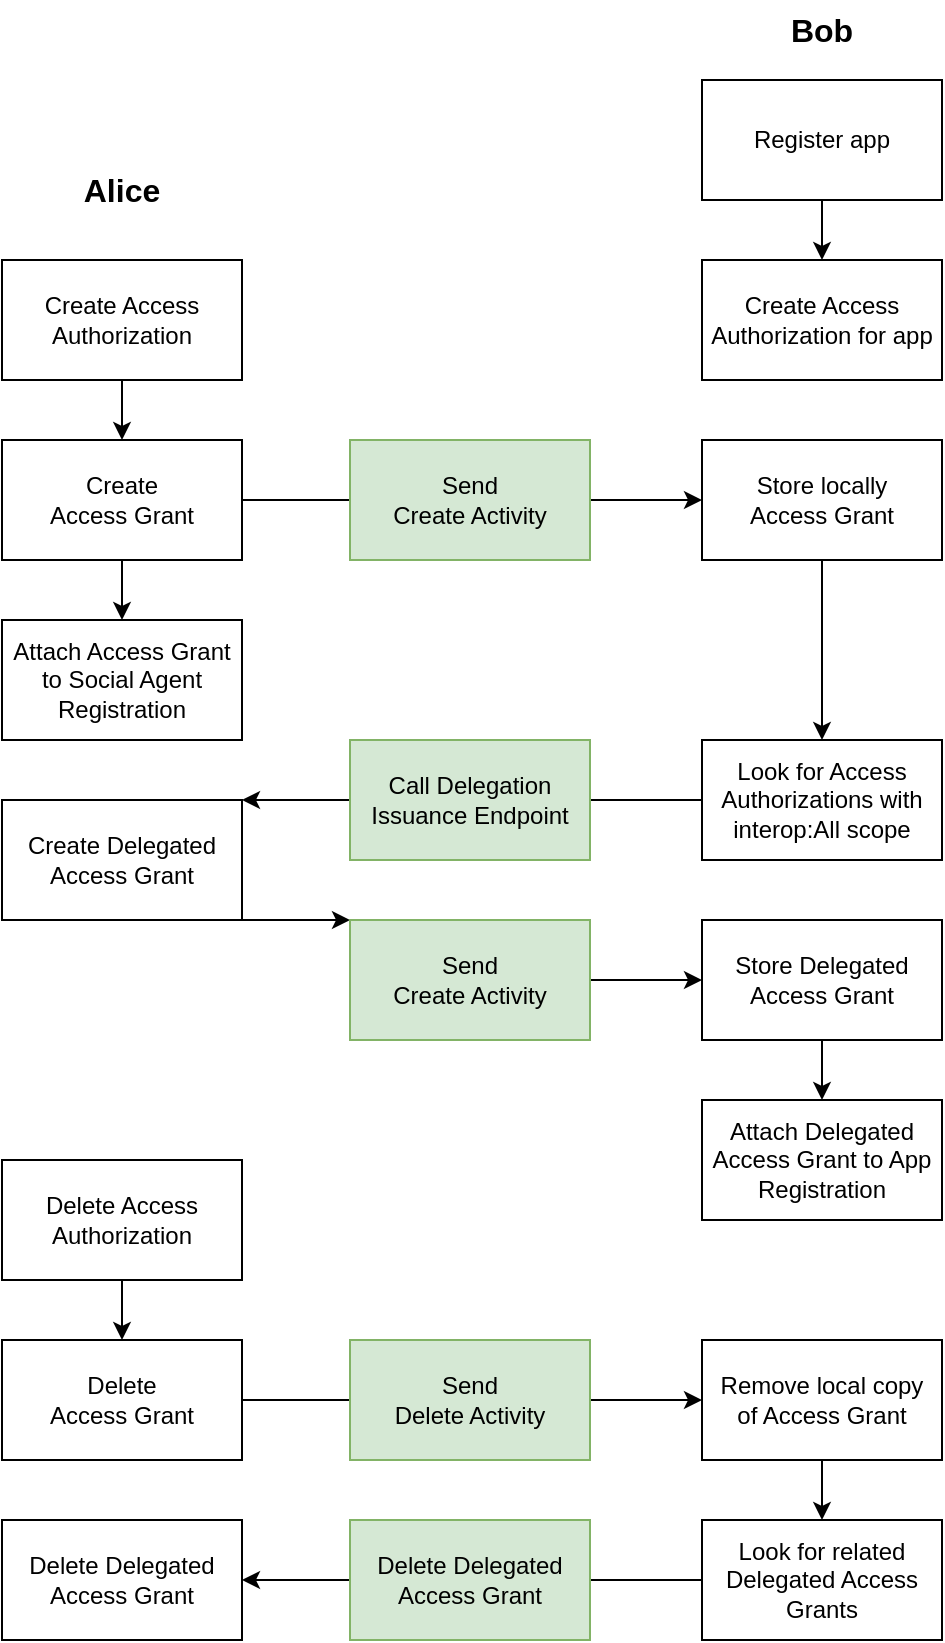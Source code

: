 <mxfile version="27.0.6">
  <diagram name="Page-1" id="Ux_hmwxhhsq3mp5FmAYR">
    <mxGraphModel dx="1426" dy="737" grid="1" gridSize="10" guides="1" tooltips="1" connect="1" arrows="1" fold="1" page="1" pageScale="1" pageWidth="827" pageHeight="1169" math="0" shadow="0">
      <root>
        <mxCell id="0" />
        <mxCell id="1" parent="0" />
        <mxCell id="BoM1s3GKUmok-ClIGxu0-20" value="" style="edgeStyle=orthogonalEdgeStyle;rounded=0;orthogonalLoop=1;jettySize=auto;html=1;" edge="1" parent="1" source="BoM1s3GKUmok-ClIGxu0-1" target="BoM1s3GKUmok-ClIGxu0-3">
          <mxGeometry relative="1" as="geometry" />
        </mxCell>
        <mxCell id="BoM1s3GKUmok-ClIGxu0-1" value="Create Access Authorization" style="rounded=0;whiteSpace=wrap;html=1;" vertex="1" parent="1">
          <mxGeometry x="20" y="180" width="120" height="60" as="geometry" />
        </mxCell>
        <mxCell id="BoM1s3GKUmok-ClIGxu0-13" style="edgeStyle=orthogonalEdgeStyle;rounded=0;orthogonalLoop=1;jettySize=auto;html=1;" edge="1" parent="1" source="BoM1s3GKUmok-ClIGxu0-3" target="BoM1s3GKUmok-ClIGxu0-5">
          <mxGeometry relative="1" as="geometry" />
        </mxCell>
        <mxCell id="BoM1s3GKUmok-ClIGxu0-34" value="" style="edgeStyle=orthogonalEdgeStyle;rounded=0;orthogonalLoop=1;jettySize=auto;html=1;" edge="1" parent="1" source="BoM1s3GKUmok-ClIGxu0-3" target="BoM1s3GKUmok-ClIGxu0-33">
          <mxGeometry relative="1" as="geometry" />
        </mxCell>
        <mxCell id="BoM1s3GKUmok-ClIGxu0-3" value="Create &lt;br&gt;Access Grant" style="rounded=0;whiteSpace=wrap;html=1;" vertex="1" parent="1">
          <mxGeometry x="20" y="270" width="120" height="60" as="geometry" />
        </mxCell>
        <mxCell id="BoM1s3GKUmok-ClIGxu0-4" value="Alice" style="text;html=1;align=center;verticalAlign=middle;whiteSpace=wrap;rounded=0;fontSize=16;fontStyle=1" vertex="1" parent="1">
          <mxGeometry x="50" y="130" width="60" height="30" as="geometry" />
        </mxCell>
        <mxCell id="BoM1s3GKUmok-ClIGxu0-22" value="" style="edgeStyle=orthogonalEdgeStyle;rounded=0;orthogonalLoop=1;jettySize=auto;html=1;" edge="1" parent="1" source="BoM1s3GKUmok-ClIGxu0-5" target="BoM1s3GKUmok-ClIGxu0-16">
          <mxGeometry relative="1" as="geometry" />
        </mxCell>
        <mxCell id="BoM1s3GKUmok-ClIGxu0-5" value="Store locally&lt;br&gt;Access Grant" style="rounded=0;whiteSpace=wrap;html=1;" vertex="1" parent="1">
          <mxGeometry x="370" y="270" width="120" height="60" as="geometry" />
        </mxCell>
        <mxCell id="BoM1s3GKUmok-ClIGxu0-12" value="Send &lt;br&gt;Create Activity" style="rounded=0;whiteSpace=wrap;html=1;fillColor=#d5e8d4;strokeColor=#82b366;" vertex="1" parent="1">
          <mxGeometry x="194" y="270" width="120" height="60" as="geometry" />
        </mxCell>
        <mxCell id="BoM1s3GKUmok-ClIGxu0-14" value="Bob" style="text;html=1;align=center;verticalAlign=middle;whiteSpace=wrap;rounded=0;fontSize=16;fontStyle=1" vertex="1" parent="1">
          <mxGeometry x="400" y="50" width="60" height="30" as="geometry" />
        </mxCell>
        <mxCell id="BoM1s3GKUmok-ClIGxu0-26" value="" style="edgeStyle=orthogonalEdgeStyle;rounded=0;orthogonalLoop=1;jettySize=auto;html=1;" edge="1" parent="1" source="BoM1s3GKUmok-ClIGxu0-15" target="BoM1s3GKUmok-ClIGxu0-25">
          <mxGeometry relative="1" as="geometry" />
        </mxCell>
        <mxCell id="BoM1s3GKUmok-ClIGxu0-15" value="Register app" style="rounded=0;whiteSpace=wrap;html=1;" vertex="1" parent="1">
          <mxGeometry x="370" y="90" width="120" height="60" as="geometry" />
        </mxCell>
        <mxCell id="BoM1s3GKUmok-ClIGxu0-24" style="edgeStyle=orthogonalEdgeStyle;rounded=0;orthogonalLoop=1;jettySize=auto;html=1;" edge="1" parent="1" source="BoM1s3GKUmok-ClIGxu0-16" target="BoM1s3GKUmok-ClIGxu0-18">
          <mxGeometry relative="1" as="geometry">
            <Array as="points">
              <mxPoint x="170" y="450" />
              <mxPoint x="170" y="450" />
            </Array>
          </mxGeometry>
        </mxCell>
        <mxCell id="BoM1s3GKUmok-ClIGxu0-16" value="Look for Access Authorizations with interop:All scope" style="rounded=0;whiteSpace=wrap;html=1;" vertex="1" parent="1">
          <mxGeometry x="370" y="420" width="120" height="60" as="geometry" />
        </mxCell>
        <mxCell id="BoM1s3GKUmok-ClIGxu0-17" value="Call Delegation Issuance Endpoint" style="rounded=0;whiteSpace=wrap;html=1;fillColor=#d5e8d4;strokeColor=#82b366;" vertex="1" parent="1">
          <mxGeometry x="194" y="420" width="120" height="60" as="geometry" />
        </mxCell>
        <mxCell id="BoM1s3GKUmok-ClIGxu0-28" style="edgeStyle=orthogonalEdgeStyle;rounded=0;orthogonalLoop=1;jettySize=auto;html=1;" edge="1" parent="1" source="BoM1s3GKUmok-ClIGxu0-18" target="BoM1s3GKUmok-ClIGxu0-27">
          <mxGeometry relative="1" as="geometry">
            <Array as="points">
              <mxPoint x="150" y="510" />
              <mxPoint x="150" y="510" />
            </Array>
          </mxGeometry>
        </mxCell>
        <mxCell id="BoM1s3GKUmok-ClIGxu0-18" value="Create Delegated Access Grant" style="rounded=0;whiteSpace=wrap;html=1;" vertex="1" parent="1">
          <mxGeometry x="20" y="450" width="120" height="60" as="geometry" />
        </mxCell>
        <mxCell id="BoM1s3GKUmok-ClIGxu0-25" value="Create Access Authorization for app" style="rounded=0;whiteSpace=wrap;html=1;" vertex="1" parent="1">
          <mxGeometry x="370" y="180" width="120" height="60" as="geometry" />
        </mxCell>
        <mxCell id="BoM1s3GKUmok-ClIGxu0-30" value="" style="edgeStyle=orthogonalEdgeStyle;rounded=0;orthogonalLoop=1;jettySize=auto;html=1;" edge="1" parent="1" source="BoM1s3GKUmok-ClIGxu0-27" target="BoM1s3GKUmok-ClIGxu0-29">
          <mxGeometry relative="1" as="geometry" />
        </mxCell>
        <mxCell id="BoM1s3GKUmok-ClIGxu0-27" value="Send &lt;br&gt;Create Activity" style="rounded=0;whiteSpace=wrap;html=1;fillColor=#d5e8d4;strokeColor=#82b366;" vertex="1" parent="1">
          <mxGeometry x="194" y="510" width="120" height="60" as="geometry" />
        </mxCell>
        <mxCell id="BoM1s3GKUmok-ClIGxu0-32" value="" style="edgeStyle=orthogonalEdgeStyle;rounded=0;orthogonalLoop=1;jettySize=auto;html=1;" edge="1" parent="1" source="BoM1s3GKUmok-ClIGxu0-29" target="BoM1s3GKUmok-ClIGxu0-31">
          <mxGeometry relative="1" as="geometry" />
        </mxCell>
        <mxCell id="BoM1s3GKUmok-ClIGxu0-29" value="Store Delegated&lt;br&gt;Access Grant" style="rounded=0;whiteSpace=wrap;html=1;" vertex="1" parent="1">
          <mxGeometry x="370" y="510" width="120" height="60" as="geometry" />
        </mxCell>
        <mxCell id="BoM1s3GKUmok-ClIGxu0-31" value="Attach Delegated Access Grant to App Registration" style="rounded=0;whiteSpace=wrap;html=1;" vertex="1" parent="1">
          <mxGeometry x="370" y="600" width="120" height="60" as="geometry" />
        </mxCell>
        <mxCell id="BoM1s3GKUmok-ClIGxu0-33" value="Attach Access Grant to Social Agent Registration" style="rounded=0;whiteSpace=wrap;html=1;" vertex="1" parent="1">
          <mxGeometry x="20" y="360" width="120" height="60" as="geometry" />
        </mxCell>
        <mxCell id="BoM1s3GKUmok-ClIGxu0-37" value="" style="edgeStyle=orthogonalEdgeStyle;rounded=0;orthogonalLoop=1;jettySize=auto;html=1;" edge="1" parent="1" source="BoM1s3GKUmok-ClIGxu0-35" target="BoM1s3GKUmok-ClIGxu0-36">
          <mxGeometry relative="1" as="geometry" />
        </mxCell>
        <mxCell id="BoM1s3GKUmok-ClIGxu0-35" value="Delete Access Authorization" style="rounded=0;whiteSpace=wrap;html=1;" vertex="1" parent="1">
          <mxGeometry x="20" y="630" width="120" height="60" as="geometry" />
        </mxCell>
        <mxCell id="BoM1s3GKUmok-ClIGxu0-40" style="edgeStyle=orthogonalEdgeStyle;rounded=0;orthogonalLoop=1;jettySize=auto;html=1;" edge="1" parent="1" source="BoM1s3GKUmok-ClIGxu0-36" target="BoM1s3GKUmok-ClIGxu0-39">
          <mxGeometry relative="1" as="geometry" />
        </mxCell>
        <mxCell id="BoM1s3GKUmok-ClIGxu0-36" value="Delete&lt;br&gt;Access Grant" style="rounded=0;whiteSpace=wrap;html=1;" vertex="1" parent="1">
          <mxGeometry x="20" y="720" width="120" height="60" as="geometry" />
        </mxCell>
        <mxCell id="BoM1s3GKUmok-ClIGxu0-38" value="Send &lt;br&gt;Delete Activity" style="rounded=0;whiteSpace=wrap;html=1;fillColor=#d5e8d4;strokeColor=#82b366;" vertex="1" parent="1">
          <mxGeometry x="194" y="720" width="120" height="60" as="geometry" />
        </mxCell>
        <mxCell id="BoM1s3GKUmok-ClIGxu0-42" value="" style="edgeStyle=orthogonalEdgeStyle;rounded=0;orthogonalLoop=1;jettySize=auto;html=1;" edge="1" parent="1" source="BoM1s3GKUmok-ClIGxu0-39" target="BoM1s3GKUmok-ClIGxu0-41">
          <mxGeometry relative="1" as="geometry" />
        </mxCell>
        <mxCell id="BoM1s3GKUmok-ClIGxu0-39" value="Remove local copy&lt;br&gt;of Access Grant" style="rounded=0;whiteSpace=wrap;html=1;" vertex="1" parent="1">
          <mxGeometry x="370" y="720" width="120" height="60" as="geometry" />
        </mxCell>
        <mxCell id="BoM1s3GKUmok-ClIGxu0-46" style="edgeStyle=orthogonalEdgeStyle;rounded=0;orthogonalLoop=1;jettySize=auto;html=1;" edge="1" parent="1" source="BoM1s3GKUmok-ClIGxu0-41" target="BoM1s3GKUmok-ClIGxu0-45">
          <mxGeometry relative="1" as="geometry" />
        </mxCell>
        <mxCell id="BoM1s3GKUmok-ClIGxu0-41" value="Look for related Delegated Access Grants" style="rounded=0;whiteSpace=wrap;html=1;" vertex="1" parent="1">
          <mxGeometry x="370" y="810" width="120" height="60" as="geometry" />
        </mxCell>
        <mxCell id="BoM1s3GKUmok-ClIGxu0-43" value="Delete Delegated Access Grant" style="rounded=0;whiteSpace=wrap;html=1;fillColor=#d5e8d4;strokeColor=#82b366;" vertex="1" parent="1">
          <mxGeometry x="194" y="810" width="120" height="60" as="geometry" />
        </mxCell>
        <mxCell id="BoM1s3GKUmok-ClIGxu0-45" value="Delete Delegated&lt;br&gt;Access Grant" style="rounded=0;whiteSpace=wrap;html=1;" vertex="1" parent="1">
          <mxGeometry x="20" y="810" width="120" height="60" as="geometry" />
        </mxCell>
      </root>
    </mxGraphModel>
  </diagram>
</mxfile>
